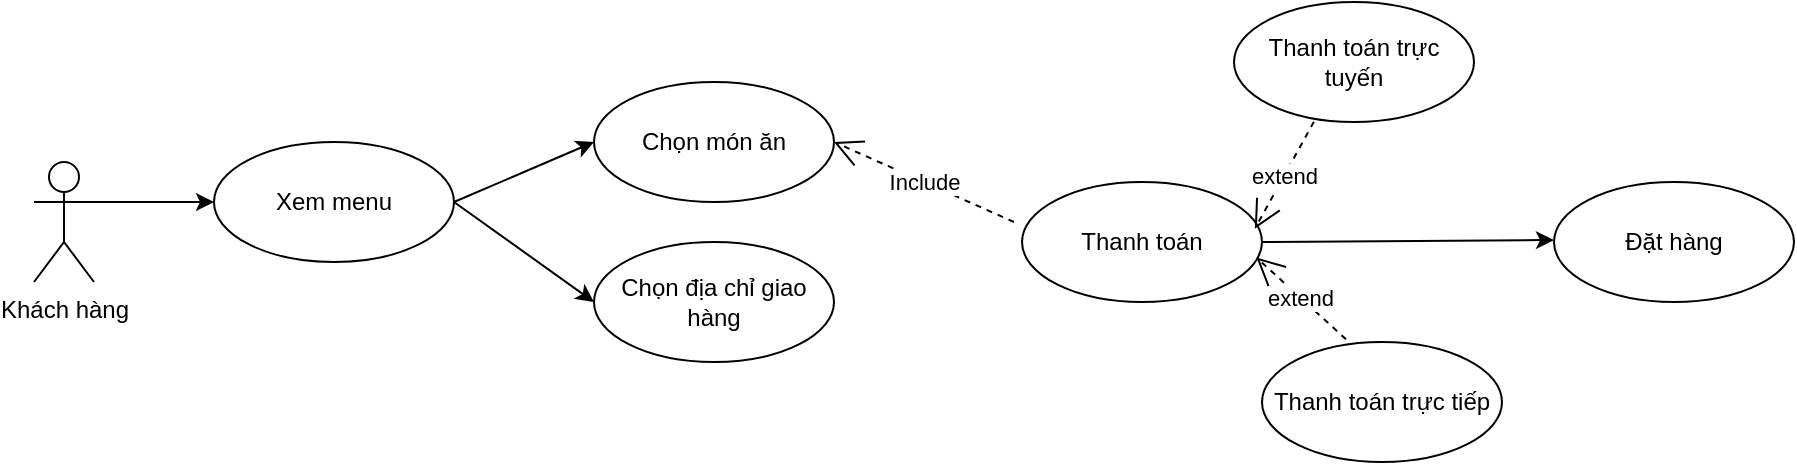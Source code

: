 <mxfile version="24.7.12">
  <diagram name="Trang-1" id="jxcmGP2y9GPnpdlfBqwR">
    <mxGraphModel dx="1050" dy="557" grid="1" gridSize="10" guides="1" tooltips="1" connect="1" arrows="1" fold="1" page="1" pageScale="1" pageWidth="827" pageHeight="1169" math="0" shadow="0">
      <root>
        <mxCell id="0" />
        <mxCell id="1" parent="0" />
        <mxCell id="aOe9jzkHa4A-o0o59dJh-1" value="Khách hàng" style="shape=umlActor;verticalLabelPosition=bottom;verticalAlign=top;html=1;outlineConnect=0;" parent="1" vertex="1">
          <mxGeometry x="50" y="110" width="30" height="60" as="geometry" />
        </mxCell>
        <mxCell id="aOe9jzkHa4A-o0o59dJh-2" value="Chọn món ăn" style="ellipse;whiteSpace=wrap;html=1;" parent="1" vertex="1">
          <mxGeometry x="330" y="70" width="120" height="60" as="geometry" />
        </mxCell>
        <mxCell id="aOe9jzkHa4A-o0o59dJh-3" value="" style="endArrow=classic;html=1;rounded=0;exitX=1;exitY=0.333;exitDx=0;exitDy=0;exitPerimeter=0;entryX=0;entryY=0.5;entryDx=0;entryDy=0;" parent="1" target="aOe9jzkHa4A-o0o59dJh-2" edge="1">
          <mxGeometry width="50" height="50" relative="1" as="geometry">
            <mxPoint x="260" y="130" as="sourcePoint" />
            <mxPoint x="340" y="290" as="targetPoint" />
          </mxGeometry>
        </mxCell>
        <mxCell id="aOe9jzkHa4A-o0o59dJh-5" value="" style="endArrow=classic;html=1;rounded=0;exitX=1;exitY=0.333;exitDx=0;exitDy=0;exitPerimeter=0;" parent="1" edge="1">
          <mxGeometry width="50" height="50" relative="1" as="geometry">
            <mxPoint x="260" y="130" as="sourcePoint" />
            <mxPoint x="330" y="180" as="targetPoint" />
          </mxGeometry>
        </mxCell>
        <mxCell id="aOe9jzkHa4A-o0o59dJh-6" value="Chọn địa chỉ giao hàng" style="ellipse;whiteSpace=wrap;html=1;" parent="1" vertex="1">
          <mxGeometry x="330" y="150" width="120" height="60" as="geometry" />
        </mxCell>
        <mxCell id="aOe9jzkHa4A-o0o59dJh-7" value="Include" style="endArrow=open;endSize=12;dashed=1;html=1;rounded=0;entryX=1;entryY=0.5;entryDx=0;entryDy=0;" parent="1" target="aOe9jzkHa4A-o0o59dJh-2" edge="1">
          <mxGeometry width="160" relative="1" as="geometry">
            <mxPoint x="540" y="140" as="sourcePoint" />
            <mxPoint x="710" y="150" as="targetPoint" />
          </mxGeometry>
        </mxCell>
        <mxCell id="aOe9jzkHa4A-o0o59dJh-8" value="Thanh toán" style="ellipse;whiteSpace=wrap;html=1;" parent="1" vertex="1">
          <mxGeometry x="544" y="120" width="120" height="60" as="geometry" />
        </mxCell>
        <mxCell id="aOe9jzkHa4A-o0o59dJh-9" value="extend" style="endArrow=open;endSize=12;dashed=1;html=1;rounded=0;entryX=0.97;entryY=0.39;entryDx=0;entryDy=0;entryPerimeter=0;exitX=0.333;exitY=0.997;exitDx=0;exitDy=0;exitPerimeter=0;" parent="1" source="aOe9jzkHa4A-o0o59dJh-12" target="aOe9jzkHa4A-o0o59dJh-8" edge="1">
          <mxGeometry width="160" relative="1" as="geometry">
            <mxPoint x="730" y="110" as="sourcePoint" />
            <mxPoint x="780" y="170" as="targetPoint" />
          </mxGeometry>
        </mxCell>
        <mxCell id="aOe9jzkHa4A-o0o59dJh-10" value="extend" style="endArrow=open;endSize=12;dashed=1;html=1;rounded=0;entryX=0.977;entryY=0.63;entryDx=0;entryDy=0;exitX=0.35;exitY=-0.023;exitDx=0;exitDy=0;exitPerimeter=0;entryPerimeter=0;" parent="1" source="aOe9jzkHa4A-o0o59dJh-13" target="aOe9jzkHa4A-o0o59dJh-8" edge="1">
          <mxGeometry width="160" relative="1" as="geometry">
            <mxPoint x="730" y="180" as="sourcePoint" />
            <mxPoint x="670" y="153" as="targetPoint" />
          </mxGeometry>
        </mxCell>
        <mxCell id="aOe9jzkHa4A-o0o59dJh-12" value="Thanh toán trực tuyến" style="ellipse;whiteSpace=wrap;html=1;" parent="1" vertex="1">
          <mxGeometry x="650" y="30" width="120" height="60" as="geometry" />
        </mxCell>
        <mxCell id="aOe9jzkHa4A-o0o59dJh-13" value="Thanh toán trực tiếp" style="ellipse;whiteSpace=wrap;html=1;" parent="1" vertex="1">
          <mxGeometry x="664" y="200" width="120" height="60" as="geometry" />
        </mxCell>
        <mxCell id="aOe9jzkHa4A-o0o59dJh-16" value="" style="endArrow=classic;html=1;rounded=0;exitX=1;exitY=0.5;exitDx=0;exitDy=0;" parent="1" source="aOe9jzkHa4A-o0o59dJh-8" edge="1">
          <mxGeometry width="50" height="50" relative="1" as="geometry">
            <mxPoint x="680" y="149" as="sourcePoint" />
            <mxPoint x="810" y="149" as="targetPoint" />
          </mxGeometry>
        </mxCell>
        <mxCell id="aOe9jzkHa4A-o0o59dJh-17" value="Đặt hàng" style="ellipse;whiteSpace=wrap;html=1;" parent="1" vertex="1">
          <mxGeometry x="810" y="120" width="120" height="60" as="geometry" />
        </mxCell>
        <mxCell id="dwXrt2vbNh38FpKDv-MU-1" value="" style="endArrow=classic;html=1;rounded=0;exitX=1;exitY=0.333;exitDx=0;exitDy=0;exitPerimeter=0;" edge="1" parent="1" source="aOe9jzkHa4A-o0o59dJh-1">
          <mxGeometry width="50" height="50" relative="1" as="geometry">
            <mxPoint x="220" y="140" as="sourcePoint" />
            <mxPoint x="140" y="130" as="targetPoint" />
          </mxGeometry>
        </mxCell>
        <mxCell id="dwXrt2vbNh38FpKDv-MU-3" value="Xem menu" style="ellipse;whiteSpace=wrap;html=1;" vertex="1" parent="1">
          <mxGeometry x="140" y="100" width="120" height="60" as="geometry" />
        </mxCell>
      </root>
    </mxGraphModel>
  </diagram>
</mxfile>
